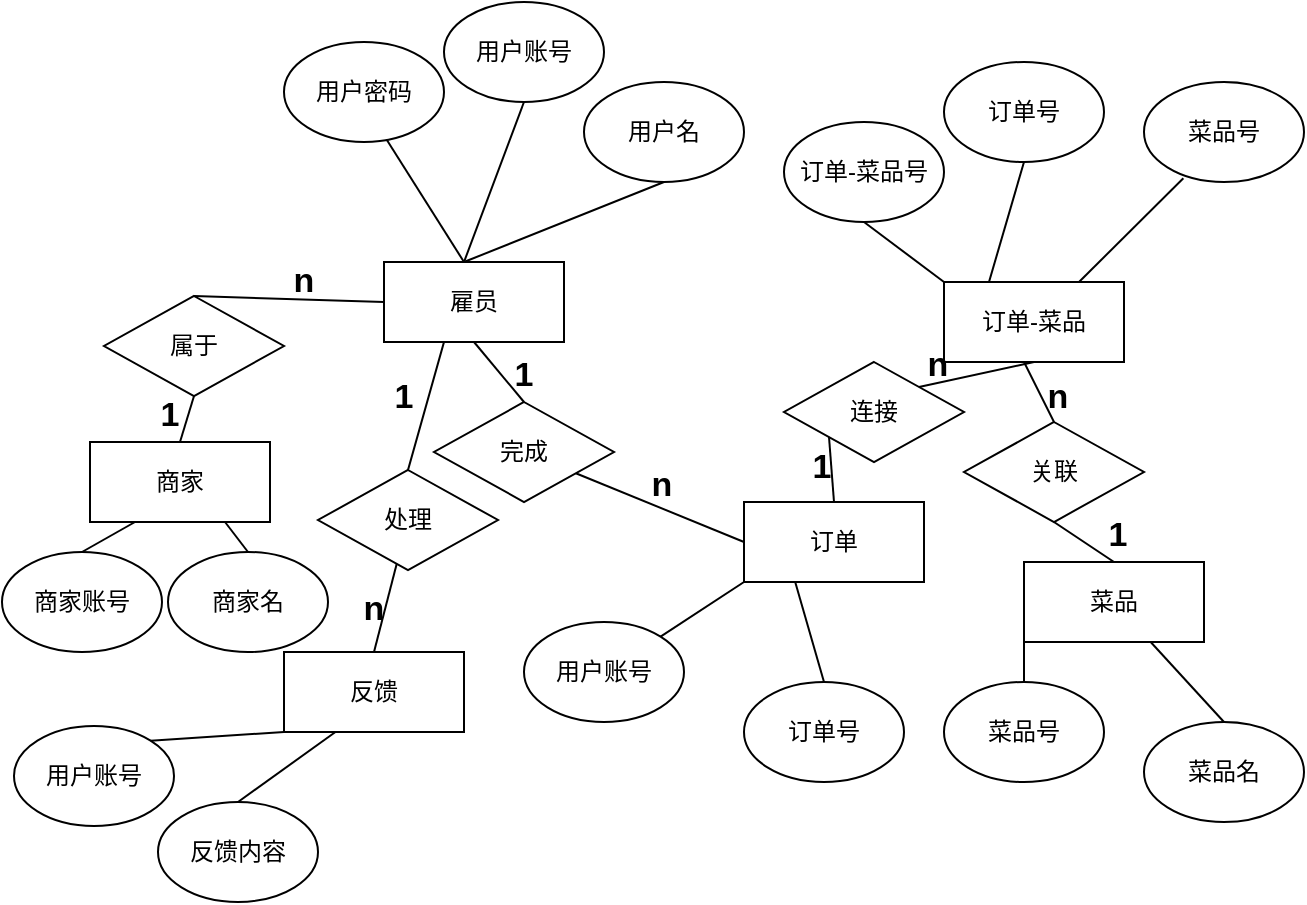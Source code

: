 <mxfile version="20.5.1" type="github">
  <diagram id="wFE0QG_FPsp0jaGvCLVb" name="Page-1">
    <mxGraphModel dx="1000" dy="600" grid="0" gridSize="10" guides="1" tooltips="1" connect="1" arrows="1" fold="1" page="1" pageScale="1" pageWidth="850" pageHeight="1100" background="none" math="0" shadow="0">
      <root>
        <mxCell id="0" />
        <mxCell id="1" parent="0" />
        <mxCell id="F-rYtn-N7_OlY5yJuxsY-4" value="雇员" style="rounded=0;whiteSpace=wrap;html=1;" vertex="1" parent="1">
          <mxGeometry x="274" y="184" width="90" height="40" as="geometry" />
        </mxCell>
        <mxCell id="F-rYtn-N7_OlY5yJuxsY-5" value="" style="endArrow=none;html=1;rounded=0;entryX=0.5;entryY=1;entryDx=0;entryDy=0;" edge="1" parent="1" target="F-rYtn-N7_OlY5yJuxsY-6">
          <mxGeometry width="50" height="50" relative="1" as="geometry">
            <mxPoint x="314" y="184" as="sourcePoint" />
            <mxPoint x="324" y="144" as="targetPoint" />
          </mxGeometry>
        </mxCell>
        <mxCell id="F-rYtn-N7_OlY5yJuxsY-6" value="用户名" style="ellipse;whiteSpace=wrap;html=1;" vertex="1" parent="1">
          <mxGeometry x="374" y="94" width="80" height="50" as="geometry" />
        </mxCell>
        <mxCell id="F-rYtn-N7_OlY5yJuxsY-7" value="" style="endArrow=none;html=1;rounded=0;entryX=0.5;entryY=1;entryDx=0;entryDy=0;" edge="1" parent="1" target="F-rYtn-N7_OlY5yJuxsY-8">
          <mxGeometry width="50" height="50" relative="1" as="geometry">
            <mxPoint x="314" y="184" as="sourcePoint" />
            <mxPoint x="254" y="134" as="targetPoint" />
          </mxGeometry>
        </mxCell>
        <mxCell id="F-rYtn-N7_OlY5yJuxsY-8" value="用户账号" style="ellipse;whiteSpace=wrap;html=1;" vertex="1" parent="1">
          <mxGeometry x="304" y="54" width="80" height="50" as="geometry" />
        </mxCell>
        <mxCell id="F-rYtn-N7_OlY5yJuxsY-9" value="用户密码" style="ellipse;whiteSpace=wrap;html=1;" vertex="1" parent="1">
          <mxGeometry x="224" y="74" width="80" height="50" as="geometry" />
        </mxCell>
        <mxCell id="F-rYtn-N7_OlY5yJuxsY-10" value="" style="endArrow=none;html=1;rounded=0;entryX=0.64;entryY=0.972;entryDx=0;entryDy=0;entryPerimeter=0;" edge="1" parent="1" target="F-rYtn-N7_OlY5yJuxsY-9">
          <mxGeometry width="50" height="50" relative="1" as="geometry">
            <mxPoint x="314" y="184" as="sourcePoint" />
            <mxPoint x="364" y="134" as="targetPoint" />
          </mxGeometry>
        </mxCell>
        <mxCell id="F-rYtn-N7_OlY5yJuxsY-13" value="属于" style="rhombus;whiteSpace=wrap;html=1;" vertex="1" parent="1">
          <mxGeometry x="134" y="201" width="90" height="50" as="geometry" />
        </mxCell>
        <mxCell id="F-rYtn-N7_OlY5yJuxsY-14" value="" style="endArrow=none;html=1;rounded=0;exitX=0.5;exitY=0;exitDx=0;exitDy=0;entryX=0;entryY=0.5;entryDx=0;entryDy=0;" edge="1" parent="1" source="F-rYtn-N7_OlY5yJuxsY-13" target="F-rYtn-N7_OlY5yJuxsY-4">
          <mxGeometry width="50" height="50" relative="1" as="geometry">
            <mxPoint x="144" y="224" as="sourcePoint" />
            <mxPoint x="194" y="174" as="targetPoint" />
          </mxGeometry>
        </mxCell>
        <mxCell id="F-rYtn-N7_OlY5yJuxsY-15" value="商家" style="rounded=0;whiteSpace=wrap;html=1;" vertex="1" parent="1">
          <mxGeometry x="127" y="274" width="90" height="40" as="geometry" />
        </mxCell>
        <mxCell id="F-rYtn-N7_OlY5yJuxsY-16" value="" style="endArrow=none;html=1;rounded=0;exitX=0.5;exitY=0;exitDx=0;exitDy=0;entryX=0.5;entryY=1;entryDx=0;entryDy=0;" edge="1" parent="1" source="F-rYtn-N7_OlY5yJuxsY-15" target="F-rYtn-N7_OlY5yJuxsY-13">
          <mxGeometry width="50" height="50" relative="1" as="geometry">
            <mxPoint x="144" y="344" as="sourcePoint" />
            <mxPoint x="194" y="294" as="targetPoint" />
          </mxGeometry>
        </mxCell>
        <mxCell id="F-rYtn-N7_OlY5yJuxsY-17" value="" style="endArrow=none;html=1;rounded=0;exitX=0.5;exitY=0;exitDx=0;exitDy=0;entryX=0.25;entryY=1;entryDx=0;entryDy=0;" edge="1" parent="1" source="F-rYtn-N7_OlY5yJuxsY-18" target="F-rYtn-N7_OlY5yJuxsY-15">
          <mxGeometry width="50" height="50" relative="1" as="geometry">
            <mxPoint x="134" y="414" as="sourcePoint" />
            <mxPoint x="184" y="384" as="targetPoint" />
          </mxGeometry>
        </mxCell>
        <mxCell id="F-rYtn-N7_OlY5yJuxsY-18" value="商家账号" style="ellipse;whiteSpace=wrap;html=1;" vertex="1" parent="1">
          <mxGeometry x="83" y="329" width="80" height="50" as="geometry" />
        </mxCell>
        <mxCell id="F-rYtn-N7_OlY5yJuxsY-19" value="" style="endArrow=none;html=1;rounded=0;entryX=0.5;entryY=1;entryDx=0;entryDy=0;" edge="1" parent="1" target="F-rYtn-N7_OlY5yJuxsY-4">
          <mxGeometry width="50" height="50" relative="1" as="geometry">
            <mxPoint x="344" y="254" as="sourcePoint" />
            <mxPoint x="334" y="224" as="targetPoint" />
          </mxGeometry>
        </mxCell>
        <mxCell id="F-rYtn-N7_OlY5yJuxsY-20" value="完成" style="rhombus;whiteSpace=wrap;html=1;" vertex="1" parent="1">
          <mxGeometry x="299" y="254" width="90" height="50" as="geometry" />
        </mxCell>
        <mxCell id="F-rYtn-N7_OlY5yJuxsY-21" value="" style="endArrow=none;html=1;rounded=0;" edge="1" parent="1" target="F-rYtn-N7_OlY5yJuxsY-20">
          <mxGeometry width="50" height="50" relative="1" as="geometry">
            <mxPoint x="454" y="324" as="sourcePoint" />
            <mxPoint x="384" y="284" as="targetPoint" />
            <Array as="points" />
          </mxGeometry>
        </mxCell>
        <mxCell id="F-rYtn-N7_OlY5yJuxsY-22" value="订单" style="rounded=0;whiteSpace=wrap;html=1;" vertex="1" parent="1">
          <mxGeometry x="454" y="304" width="90" height="40" as="geometry" />
        </mxCell>
        <mxCell id="F-rYtn-N7_OlY5yJuxsY-23" value="用户账号" style="ellipse;whiteSpace=wrap;html=1;" vertex="1" parent="1">
          <mxGeometry x="344" y="364" width="80" height="50" as="geometry" />
        </mxCell>
        <mxCell id="F-rYtn-N7_OlY5yJuxsY-24" value="订单号" style="ellipse;whiteSpace=wrap;html=1;" vertex="1" parent="1">
          <mxGeometry x="454" y="394" width="80" height="50" as="geometry" />
        </mxCell>
        <mxCell id="F-rYtn-N7_OlY5yJuxsY-25" value="" style="endArrow=none;html=1;rounded=0;exitX=1;exitY=0;exitDx=0;exitDy=0;" edge="1" parent="1" source="F-rYtn-N7_OlY5yJuxsY-23">
          <mxGeometry width="50" height="50" relative="1" as="geometry">
            <mxPoint x="404" y="394" as="sourcePoint" />
            <mxPoint x="454" y="344" as="targetPoint" />
          </mxGeometry>
        </mxCell>
        <mxCell id="F-rYtn-N7_OlY5yJuxsY-26" value="" style="endArrow=none;html=1;rounded=0;entryX=0.64;entryY=0.972;entryDx=0;entryDy=0;entryPerimeter=0;exitX=0.5;exitY=0;exitDx=0;exitDy=0;" edge="1" parent="1" source="F-rYtn-N7_OlY5yJuxsY-24">
          <mxGeometry width="50" height="50" relative="1" as="geometry">
            <mxPoint x="518.4" y="405.4" as="sourcePoint" />
            <mxPoint x="479.6" y="344" as="targetPoint" />
          </mxGeometry>
        </mxCell>
        <mxCell id="F-rYtn-N7_OlY5yJuxsY-27" value="订单-菜品" style="rounded=0;whiteSpace=wrap;html=1;" vertex="1" parent="1">
          <mxGeometry x="554" y="194" width="90" height="40" as="geometry" />
        </mxCell>
        <mxCell id="F-rYtn-N7_OlY5yJuxsY-28" value="订单-菜品号" style="ellipse;whiteSpace=wrap;html=1;" vertex="1" parent="1">
          <mxGeometry x="474" y="114" width="80" height="50" as="geometry" />
        </mxCell>
        <mxCell id="F-rYtn-N7_OlY5yJuxsY-29" value="" style="endArrow=none;html=1;rounded=0;exitX=0;exitY=0;exitDx=0;exitDy=0;" edge="1" parent="1" source="F-rYtn-N7_OlY5yJuxsY-27">
          <mxGeometry width="50" height="50" relative="1" as="geometry">
            <mxPoint x="598.08" y="198.4" as="sourcePoint" />
            <mxPoint x="513.996" y="164.002" as="targetPoint" />
            <Array as="points" />
          </mxGeometry>
        </mxCell>
        <mxCell id="F-rYtn-N7_OlY5yJuxsY-30" value="订单号" style="ellipse;whiteSpace=wrap;html=1;" vertex="1" parent="1">
          <mxGeometry x="554" y="84" width="80" height="50" as="geometry" />
        </mxCell>
        <mxCell id="F-rYtn-N7_OlY5yJuxsY-31" value="" style="endArrow=none;html=1;rounded=0;exitX=0.25;exitY=0;exitDx=0;exitDy=0;" edge="1" parent="1" source="F-rYtn-N7_OlY5yJuxsY-27">
          <mxGeometry width="50" height="50" relative="1" as="geometry">
            <mxPoint x="632.8" y="184" as="sourcePoint" />
            <mxPoint x="594" y="134" as="targetPoint" />
          </mxGeometry>
        </mxCell>
        <mxCell id="F-rYtn-N7_OlY5yJuxsY-32" value="商家名" style="ellipse;whiteSpace=wrap;html=1;" vertex="1" parent="1">
          <mxGeometry x="166" y="329" width="80" height="50" as="geometry" />
        </mxCell>
        <mxCell id="F-rYtn-N7_OlY5yJuxsY-33" value="" style="endArrow=none;html=1;rounded=0;exitX=0.5;exitY=0;exitDx=0;exitDy=0;entryX=0.75;entryY=1;entryDx=0;entryDy=0;" edge="1" parent="1" source="F-rYtn-N7_OlY5yJuxsY-32" target="F-rYtn-N7_OlY5yJuxsY-15">
          <mxGeometry width="50" height="50" relative="1" as="geometry">
            <mxPoint x="184" y="414" as="sourcePoint" />
            <mxPoint x="224" y="384" as="targetPoint" />
          </mxGeometry>
        </mxCell>
        <mxCell id="F-rYtn-N7_OlY5yJuxsY-34" value="" style="endArrow=none;html=1;rounded=0;exitX=0.75;exitY=0;exitDx=0;exitDy=0;entryX=0.246;entryY=0.963;entryDx=0;entryDy=0;entryPerimeter=0;" edge="1" parent="1" source="F-rYtn-N7_OlY5yJuxsY-27" target="F-rYtn-N7_OlY5yJuxsY-35">
          <mxGeometry width="50" height="50" relative="1" as="geometry">
            <mxPoint x="616.5" y="204" as="sourcePoint" />
            <mxPoint x="654" y="144" as="targetPoint" />
          </mxGeometry>
        </mxCell>
        <mxCell id="F-rYtn-N7_OlY5yJuxsY-35" value="菜品号" style="ellipse;whiteSpace=wrap;html=1;" vertex="1" parent="1">
          <mxGeometry x="654" y="94" width="80" height="50" as="geometry" />
        </mxCell>
        <mxCell id="F-rYtn-N7_OlY5yJuxsY-36" value="连接" style="rhombus;whiteSpace=wrap;html=1;" vertex="1" parent="1">
          <mxGeometry x="474" y="234" width="90" height="50" as="geometry" />
        </mxCell>
        <mxCell id="F-rYtn-N7_OlY5yJuxsY-37" value="" style="endArrow=none;html=1;rounded=0;entryX=0;entryY=1;entryDx=0;entryDy=0;exitX=0.5;exitY=0;exitDx=0;exitDy=0;" edge="1" parent="1" source="F-rYtn-N7_OlY5yJuxsY-22" target="F-rYtn-N7_OlY5yJuxsY-36">
          <mxGeometry width="50" height="50" relative="1" as="geometry">
            <mxPoint x="434" y="264" as="sourcePoint" />
            <mxPoint x="484" y="214" as="targetPoint" />
          </mxGeometry>
        </mxCell>
        <mxCell id="F-rYtn-N7_OlY5yJuxsY-38" value="" style="endArrow=none;html=1;rounded=0;entryX=0.5;entryY=1;entryDx=0;entryDy=0;exitX=1;exitY=0;exitDx=0;exitDy=0;" edge="1" parent="1" source="F-rYtn-N7_OlY5yJuxsY-36" target="F-rYtn-N7_OlY5yJuxsY-27">
          <mxGeometry width="50" height="50" relative="1" as="geometry">
            <mxPoint x="606.5" y="284" as="sourcePoint" />
            <mxPoint x="581.5" y="254" as="targetPoint" />
          </mxGeometry>
        </mxCell>
        <mxCell id="F-rYtn-N7_OlY5yJuxsY-39" value="" style="endArrow=none;html=1;rounded=0;entryX=0;entryY=1;entryDx=0;entryDy=0;exitX=0.5;exitY=0;exitDx=0;exitDy=0;" edge="1" parent="1" source="F-rYtn-N7_OlY5yJuxsY-40">
          <mxGeometry width="50" height="50" relative="1" as="geometry">
            <mxPoint x="614" y="264" as="sourcePoint" />
            <mxPoint x="594" y="234" as="targetPoint" />
          </mxGeometry>
        </mxCell>
        <mxCell id="F-rYtn-N7_OlY5yJuxsY-40" value="关联" style="rhombus;whiteSpace=wrap;html=1;" vertex="1" parent="1">
          <mxGeometry x="564" y="264" width="90" height="50" as="geometry" />
        </mxCell>
        <mxCell id="F-rYtn-N7_OlY5yJuxsY-41" value="菜品" style="rounded=0;whiteSpace=wrap;html=1;" vertex="1" parent="1">
          <mxGeometry x="594" y="334" width="90" height="40" as="geometry" />
        </mxCell>
        <mxCell id="F-rYtn-N7_OlY5yJuxsY-42" value="" style="endArrow=none;html=1;rounded=0;entryX=0.5;entryY=1;entryDx=0;entryDy=0;exitX=0.5;exitY=0;exitDx=0;exitDy=0;" edge="1" parent="1" source="F-rYtn-N7_OlY5yJuxsY-41" target="F-rYtn-N7_OlY5yJuxsY-40">
          <mxGeometry width="50" height="50" relative="1" as="geometry">
            <mxPoint x="691.5" y="346.5" as="sourcePoint" />
            <mxPoint x="624" y="304" as="targetPoint" />
          </mxGeometry>
        </mxCell>
        <mxCell id="F-rYtn-N7_OlY5yJuxsY-43" value="" style="endArrow=none;html=1;rounded=0;exitX=0.5;exitY=0;exitDx=0;exitDy=0;" edge="1" parent="1" source="F-rYtn-N7_OlY5yJuxsY-44">
          <mxGeometry width="50" height="50" relative="1" as="geometry">
            <mxPoint x="574" y="394" as="sourcePoint" />
            <mxPoint x="594" y="374" as="targetPoint" />
          </mxGeometry>
        </mxCell>
        <mxCell id="F-rYtn-N7_OlY5yJuxsY-44" value="菜品号" style="ellipse;whiteSpace=wrap;html=1;" vertex="1" parent="1">
          <mxGeometry x="554" y="394" width="80" height="50" as="geometry" />
        </mxCell>
        <mxCell id="F-rYtn-N7_OlY5yJuxsY-45" value="" style="endArrow=none;html=1;rounded=0;exitX=0.5;exitY=0;exitDx=0;exitDy=0;" edge="1" parent="1" source="F-rYtn-N7_OlY5yJuxsY-46" target="F-rYtn-N7_OlY5yJuxsY-41">
          <mxGeometry width="50" height="50" relative="1" as="geometry">
            <mxPoint x="634" y="414" as="sourcePoint" />
            <mxPoint x="604" y="384" as="targetPoint" />
          </mxGeometry>
        </mxCell>
        <mxCell id="F-rYtn-N7_OlY5yJuxsY-46" value="菜品名" style="ellipse;whiteSpace=wrap;html=1;" vertex="1" parent="1">
          <mxGeometry x="654" y="414" width="80" height="50" as="geometry" />
        </mxCell>
        <mxCell id="F-rYtn-N7_OlY5yJuxsY-47" value="" style="endArrow=none;html=1;rounded=0;exitX=0.5;exitY=0;exitDx=0;exitDy=0;startArrow=none;" edge="1" parent="1" source="F-rYtn-N7_OlY5yJuxsY-50">
          <mxGeometry width="50" height="50" relative="1" as="geometry">
            <mxPoint x="263" y="452" as="sourcePoint" />
            <mxPoint x="304" y="224" as="targetPoint" />
          </mxGeometry>
        </mxCell>
        <mxCell id="F-rYtn-N7_OlY5yJuxsY-48" value="反馈" style="rounded=0;whiteSpace=wrap;html=1;" vertex="1" parent="1">
          <mxGeometry x="224" y="379" width="90" height="40" as="geometry" />
        </mxCell>
        <mxCell id="F-rYtn-N7_OlY5yJuxsY-50" value="处理" style="rhombus;whiteSpace=wrap;html=1;" vertex="1" parent="1">
          <mxGeometry x="241" y="288" width="90" height="50" as="geometry" />
        </mxCell>
        <mxCell id="F-rYtn-N7_OlY5yJuxsY-51" value="" style="endArrow=none;html=1;rounded=0;exitX=0.5;exitY=0;exitDx=0;exitDy=0;" edge="1" parent="1" source="F-rYtn-N7_OlY5yJuxsY-48" target="F-rYtn-N7_OlY5yJuxsY-50">
          <mxGeometry width="50" height="50" relative="1" as="geometry">
            <mxPoint x="254" y="455.0" as="sourcePoint" />
            <mxPoint x="304" y="224" as="targetPoint" />
          </mxGeometry>
        </mxCell>
        <mxCell id="F-rYtn-N7_OlY5yJuxsY-62" value="用户账号" style="ellipse;whiteSpace=wrap;html=1;" vertex="1" parent="1">
          <mxGeometry x="89" y="416" width="80" height="50" as="geometry" />
        </mxCell>
        <mxCell id="F-rYtn-N7_OlY5yJuxsY-63" value="" style="endArrow=none;html=1;rounded=0;exitX=1;exitY=0;exitDx=0;exitDy=0;entryX=0;entryY=1;entryDx=0;entryDy=0;" edge="1" parent="1" source="F-rYtn-N7_OlY5yJuxsY-62" target="F-rYtn-N7_OlY5yJuxsY-48">
          <mxGeometry width="50" height="50" relative="1" as="geometry">
            <mxPoint x="163.004" y="482.662" as="sourcePoint" />
            <mxPoint x="204.72" y="455.34" as="targetPoint" />
          </mxGeometry>
        </mxCell>
        <mxCell id="F-rYtn-N7_OlY5yJuxsY-64" value="反馈内容" style="ellipse;whiteSpace=wrap;html=1;" vertex="1" parent="1">
          <mxGeometry x="161" y="454" width="80" height="50" as="geometry" />
        </mxCell>
        <mxCell id="F-rYtn-N7_OlY5yJuxsY-65" value="" style="endArrow=none;html=1;rounded=0;exitX=0.5;exitY=0;exitDx=0;exitDy=0;" edge="1" parent="1" source="F-rYtn-N7_OlY5yJuxsY-64">
          <mxGeometry width="50" height="50" relative="1" as="geometry">
            <mxPoint x="208.004" y="446.322" as="sourcePoint" />
            <mxPoint x="249.72" y="419" as="targetPoint" />
          </mxGeometry>
        </mxCell>
        <mxCell id="F-rYtn-N7_OlY5yJuxsY-66" value="&lt;b&gt;&lt;font style=&quot;font-size: 17px;&quot;&gt;1&lt;/font&gt;&lt;/b&gt;" style="text;html=1;strokeColor=none;fillColor=none;align=center;verticalAlign=middle;whiteSpace=wrap;rounded=0;" vertex="1" parent="1">
          <mxGeometry x="254" y="237" width="60" height="30" as="geometry" />
        </mxCell>
        <mxCell id="F-rYtn-N7_OlY5yJuxsY-67" value="&lt;b&gt;&lt;font style=&quot;font-size: 17px;&quot;&gt;n&lt;/font&gt;&lt;/b&gt;" style="text;html=1;strokeColor=none;fillColor=none;align=center;verticalAlign=middle;whiteSpace=wrap;rounded=0;" vertex="1" parent="1">
          <mxGeometry x="239" y="338" width="60" height="40" as="geometry" />
        </mxCell>
        <mxCell id="F-rYtn-N7_OlY5yJuxsY-68" value="&lt;span style=&quot;font-size: 17px;&quot;&gt;&lt;b&gt;n&lt;/b&gt;&lt;/span&gt;" style="text;html=1;strokeColor=none;fillColor=none;align=center;verticalAlign=middle;whiteSpace=wrap;rounded=0;" vertex="1" parent="1">
          <mxGeometry x="204" y="179" width="60" height="30" as="geometry" />
        </mxCell>
        <mxCell id="F-rYtn-N7_OlY5yJuxsY-69" value="&lt;span style=&quot;font-size: 17px;&quot;&gt;&lt;b&gt;1&lt;/b&gt;&lt;/span&gt;" style="text;html=1;strokeColor=none;fillColor=none;align=center;verticalAlign=middle;whiteSpace=wrap;rounded=0;" vertex="1" parent="1">
          <mxGeometry x="137" y="243" width="60" height="36" as="geometry" />
        </mxCell>
        <mxCell id="F-rYtn-N7_OlY5yJuxsY-74" value="&lt;b&gt;&lt;font style=&quot;font-size: 17px;&quot;&gt;1&lt;/font&gt;&lt;/b&gt;" style="text;html=1;strokeColor=none;fillColor=none;align=center;verticalAlign=middle;whiteSpace=wrap;rounded=0;" vertex="1" parent="1">
          <mxGeometry x="463" y="267" width="60" height="40" as="geometry" />
        </mxCell>
        <mxCell id="F-rYtn-N7_OlY5yJuxsY-75" value="&lt;span style=&quot;font-size: 17px;&quot;&gt;&lt;b&gt;n&lt;/b&gt;&lt;/span&gt;" style="text;html=1;strokeColor=none;fillColor=none;align=center;verticalAlign=middle;whiteSpace=wrap;rounded=0;" vertex="1" parent="1">
          <mxGeometry x="521" y="216" width="60" height="40" as="geometry" />
        </mxCell>
        <mxCell id="F-rYtn-N7_OlY5yJuxsY-76" value="&lt;span style=&quot;font-size: 17px;&quot;&gt;&lt;b&gt;n&lt;/b&gt;&lt;/span&gt;" style="text;html=1;strokeColor=none;fillColor=none;align=center;verticalAlign=middle;whiteSpace=wrap;rounded=0;" vertex="1" parent="1">
          <mxGeometry x="581" y="232" width="60" height="40" as="geometry" />
        </mxCell>
        <mxCell id="F-rYtn-N7_OlY5yJuxsY-77" value="&lt;b&gt;&lt;font style=&quot;font-size: 17px;&quot;&gt;1&lt;/font&gt;&lt;/b&gt;" style="text;html=1;strokeColor=none;fillColor=none;align=center;verticalAlign=middle;whiteSpace=wrap;rounded=0;" vertex="1" parent="1">
          <mxGeometry x="611" y="301" width="60" height="40" as="geometry" />
        </mxCell>
        <mxCell id="F-rYtn-N7_OlY5yJuxsY-78" value="&lt;b&gt;&lt;font style=&quot;font-size: 17px;&quot;&gt;1&lt;/font&gt;&lt;/b&gt;" style="text;html=1;strokeColor=none;fillColor=none;align=center;verticalAlign=middle;whiteSpace=wrap;rounded=0;" vertex="1" parent="1">
          <mxGeometry x="314" y="226" width="60" height="30" as="geometry" />
        </mxCell>
        <mxCell id="F-rYtn-N7_OlY5yJuxsY-79" value="&lt;span style=&quot;font-size: 17px;&quot;&gt;&lt;b&gt;n&lt;/b&gt;&lt;/span&gt;" style="text;html=1;strokeColor=none;fillColor=none;align=center;verticalAlign=middle;whiteSpace=wrap;rounded=0;" vertex="1" parent="1">
          <mxGeometry x="383" y="276" width="60" height="40" as="geometry" />
        </mxCell>
      </root>
    </mxGraphModel>
  </diagram>
</mxfile>
